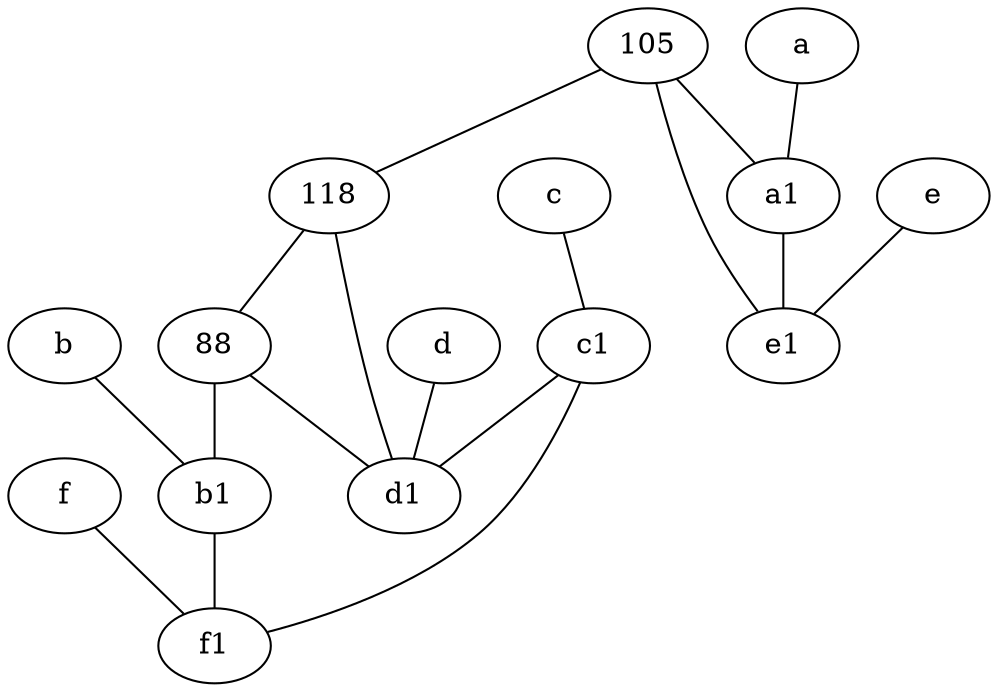 graph {
	node [labelfontsize=50]
	d [labelfontsize=50 pos="2,5!"]
	a1 [labelfontsize=50 pos="8,3!"]
	a [labelfontsize=50 pos="8,2!"]
	b [labelfontsize=50 pos="10,4!"]
	f [labelfontsize=50 pos="3,9!"]
	d1 [labelfontsize=50 pos="3,5!"]
	105 [labelfontsize=50]
	88 [labelfontsize=50]
	c1 [labelfontsize=50 pos="4.5,3!"]
	b1 [labelfontsize=50 pos="9,4!"]
	e [labelfontsize=50 pos="7,9!"]
	118 [labelfontsize=50]
	f1 [labelfontsize=50 pos="3,8!"]
	e1 [labelfontsize=50 pos="7,7!"]
	c [labelfontsize=50 pos="4.5,2!"]
	88 -- d1
	f -- f1
	c -- c1
	e -- e1
	b1 -- f1
	b -- b1
	105 -- a1
	c1 -- f1
	105 -- e1
	a -- a1
	88 -- b1
	118 -- d1
	105 -- 118
	a1 -- e1
	118 -- 88
	d -- d1
	c1 -- d1
}
